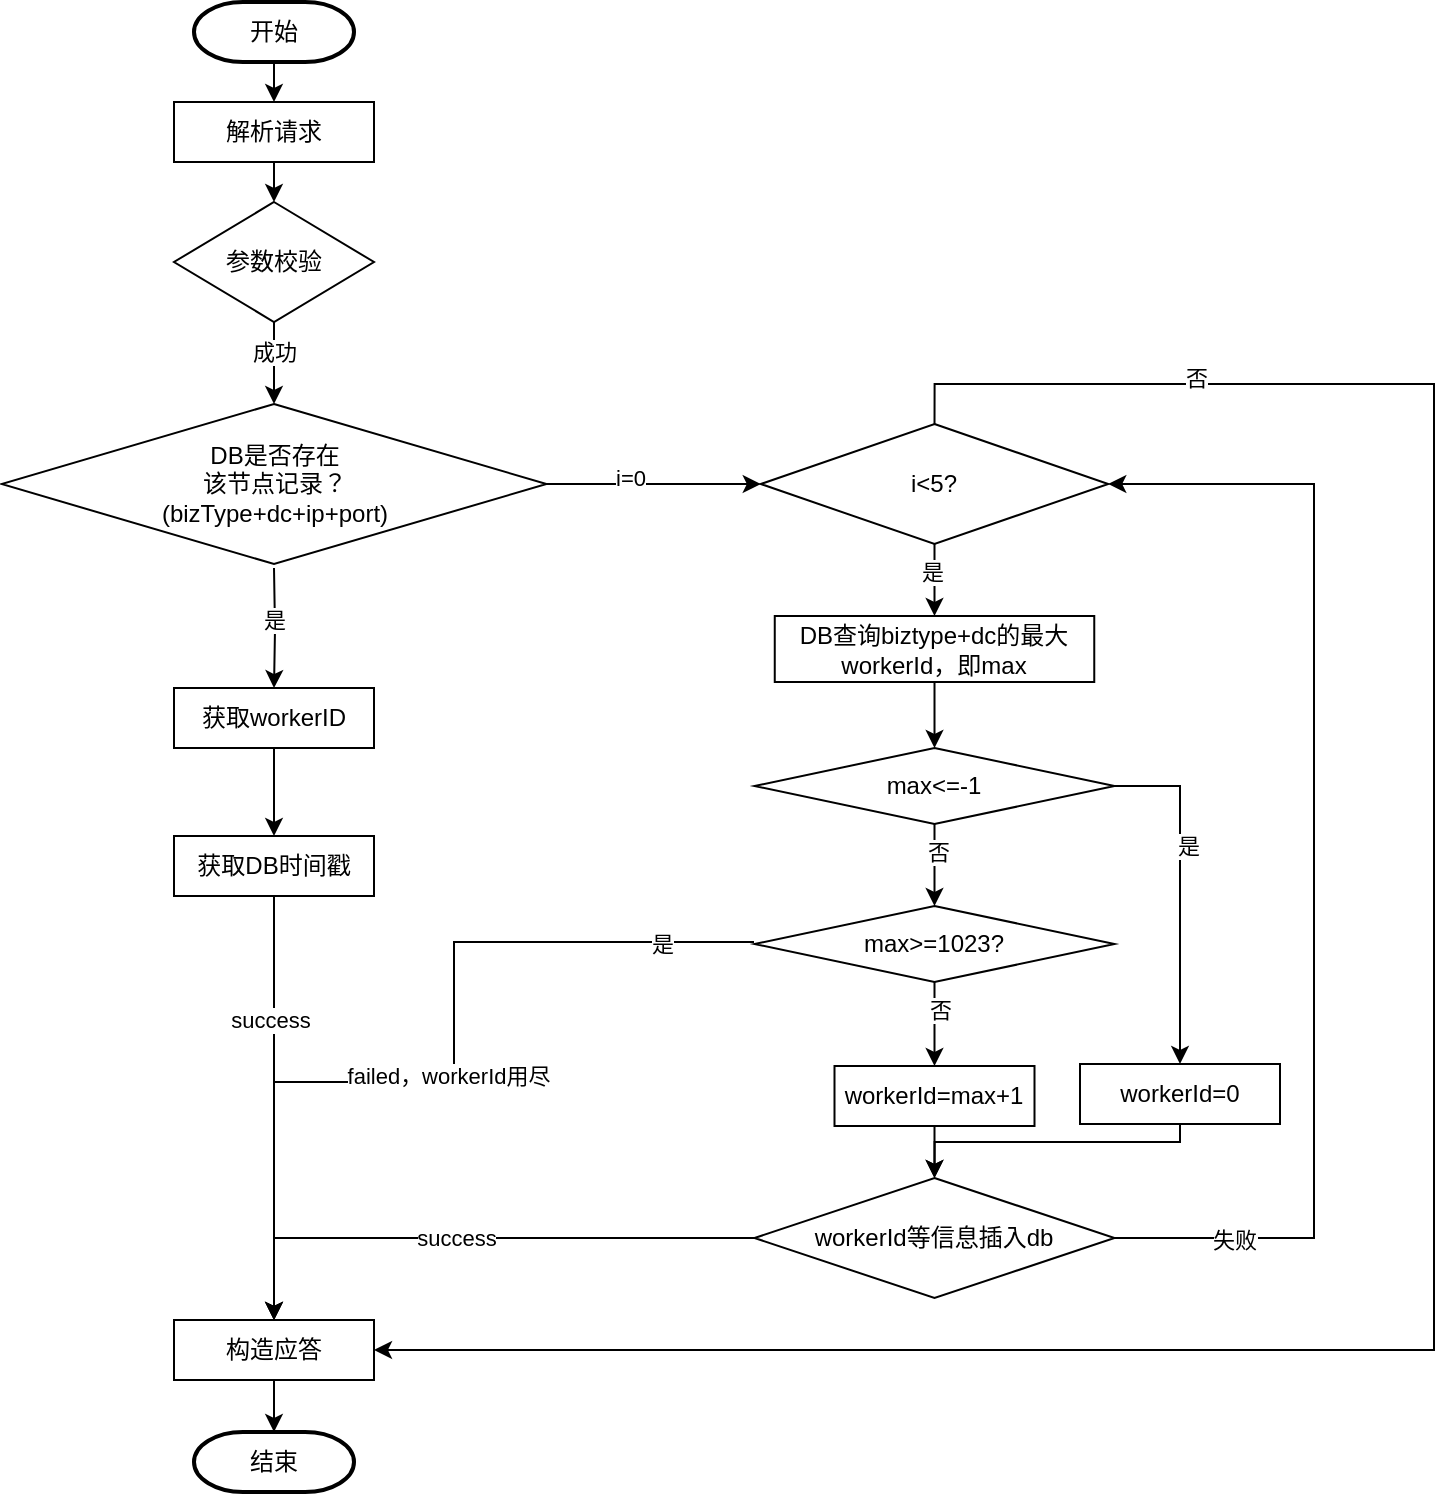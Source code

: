 <mxfile version="21.7.2" type="github">
  <diagram name="第 1 页" id="D2WBVVaoYGSbiSeDBP_E">
    <mxGraphModel dx="1590" dy="1249" grid="1" gridSize="10" guides="1" tooltips="1" connect="1" arrows="1" fold="1" page="1" pageScale="1" pageWidth="827" pageHeight="1169" math="0" shadow="0">
      <root>
        <mxCell id="0" />
        <mxCell id="1" parent="0" />
        <mxCell id="kB0--vNGY-SJTRcUnpSf-7" style="edgeStyle=orthogonalEdgeStyle;rounded=0;orthogonalLoop=1;jettySize=auto;html=1;exitX=0.5;exitY=1;exitDx=0;exitDy=0;exitPerimeter=0;entryX=0.5;entryY=0;entryDx=0;entryDy=0;" parent="1" source="kB0--vNGY-SJTRcUnpSf-1" target="kB0--vNGY-SJTRcUnpSf-2" edge="1">
          <mxGeometry relative="1" as="geometry" />
        </mxCell>
        <mxCell id="kB0--vNGY-SJTRcUnpSf-1" value="开始" style="strokeWidth=2;html=1;shape=mxgraph.flowchart.terminator;whiteSpace=wrap;" parent="1" vertex="1">
          <mxGeometry x="80" y="40" width="80" height="30" as="geometry" />
        </mxCell>
        <mxCell id="kB0--vNGY-SJTRcUnpSf-8" style="edgeStyle=orthogonalEdgeStyle;rounded=0;orthogonalLoop=1;jettySize=auto;html=1;exitX=0.5;exitY=1;exitDx=0;exitDy=0;entryX=0.5;entryY=0;entryDx=0;entryDy=0;" parent="1" source="kB0--vNGY-SJTRcUnpSf-2" target="kB0--vNGY-SJTRcUnpSf-4" edge="1">
          <mxGeometry relative="1" as="geometry" />
        </mxCell>
        <mxCell id="kB0--vNGY-SJTRcUnpSf-2" value="解析请求" style="rounded=0;whiteSpace=wrap;html=1;" parent="1" vertex="1">
          <mxGeometry x="70" y="90" width="100" height="30" as="geometry" />
        </mxCell>
        <mxCell id="kB0--vNGY-SJTRcUnpSf-9" style="edgeStyle=orthogonalEdgeStyle;rounded=0;orthogonalLoop=1;jettySize=auto;html=1;exitX=0.5;exitY=1;exitDx=0;exitDy=0;entryX=0.5;entryY=0;entryDx=0;entryDy=0;" parent="1" source="kB0--vNGY-SJTRcUnpSf-4" target="kB0--vNGY-SJTRcUnpSf-6" edge="1">
          <mxGeometry relative="1" as="geometry" />
        </mxCell>
        <mxCell id="n8zfWOy15WHfuoUj4xrJ-9" value="成功" style="edgeLabel;html=1;align=center;verticalAlign=middle;resizable=0;points=[];" parent="kB0--vNGY-SJTRcUnpSf-9" vertex="1" connectable="0">
          <mxGeometry x="-0.6" y="-2" relative="1" as="geometry">
            <mxPoint x="2" y="7" as="offset" />
          </mxGeometry>
        </mxCell>
        <mxCell id="kB0--vNGY-SJTRcUnpSf-4" value="参数校验" style="rhombus;whiteSpace=wrap;html=1;" parent="1" vertex="1">
          <mxGeometry x="70" y="140" width="100" height="60" as="geometry" />
        </mxCell>
        <mxCell id="n8zfWOy15WHfuoUj4xrJ-3" style="edgeStyle=orthogonalEdgeStyle;rounded=0;orthogonalLoop=1;jettySize=auto;html=1;exitX=0.5;exitY=1;exitDx=0;exitDy=0;entryX=0.5;entryY=0;entryDx=0;entryDy=0;" parent="1" target="n8zfWOy15WHfuoUj4xrJ-1" edge="1">
          <mxGeometry relative="1" as="geometry">
            <mxPoint x="120" y="323" as="sourcePoint" />
          </mxGeometry>
        </mxCell>
        <mxCell id="n8zfWOy15WHfuoUj4xrJ-17" value="是" style="edgeLabel;html=1;align=center;verticalAlign=middle;resizable=0;points=[];" parent="n8zfWOy15WHfuoUj4xrJ-3" vertex="1" connectable="0">
          <mxGeometry x="-0.035" y="2" relative="1" as="geometry">
            <mxPoint x="-3" y="-3" as="offset" />
          </mxGeometry>
        </mxCell>
        <mxCell id="9NZSGra978tFv661RWHR-22" style="edgeStyle=orthogonalEdgeStyle;rounded=0;orthogonalLoop=1;jettySize=auto;html=1;exitX=1;exitY=0.5;exitDx=0;exitDy=0;entryX=0;entryY=0.5;entryDx=0;entryDy=0;" edge="1" parent="1" source="kB0--vNGY-SJTRcUnpSf-6" target="9NZSGra978tFv661RWHR-21">
          <mxGeometry relative="1" as="geometry" />
        </mxCell>
        <mxCell id="9NZSGra978tFv661RWHR-23" value="i=0" style="edgeLabel;html=1;align=center;verticalAlign=middle;resizable=0;points=[];" vertex="1" connectable="0" parent="9NZSGra978tFv661RWHR-22">
          <mxGeometry x="-0.239" y="3" relative="1" as="geometry">
            <mxPoint as="offset" />
          </mxGeometry>
        </mxCell>
        <mxCell id="kB0--vNGY-SJTRcUnpSf-6" value="DB是否存在&lt;br&gt;该节点记录？&lt;br&gt;(bizType+dc+ip+port)" style="rhombus;whiteSpace=wrap;html=1;" parent="1" vertex="1">
          <mxGeometry x="-16.25" y="241" width="272.5" height="80" as="geometry" />
        </mxCell>
        <mxCell id="n8zfWOy15WHfuoUj4xrJ-4" style="edgeStyle=orthogonalEdgeStyle;rounded=0;orthogonalLoop=1;jettySize=auto;html=1;exitX=0.5;exitY=1;exitDx=0;exitDy=0;entryX=0.5;entryY=0;entryDx=0;entryDy=0;" parent="1" source="n8zfWOy15WHfuoUj4xrJ-1" target="n8zfWOy15WHfuoUj4xrJ-2" edge="1">
          <mxGeometry relative="1" as="geometry" />
        </mxCell>
        <mxCell id="n8zfWOy15WHfuoUj4xrJ-1" value="获取workerID" style="rounded=0;whiteSpace=wrap;html=1;" parent="1" vertex="1">
          <mxGeometry x="70" y="383" width="100" height="30" as="geometry" />
        </mxCell>
        <mxCell id="n8zfWOy15WHfuoUj4xrJ-2" value="获取DB时间戳" style="rounded=0;whiteSpace=wrap;html=1;" parent="1" vertex="1">
          <mxGeometry x="70" y="457" width="100" height="30" as="geometry" />
        </mxCell>
        <mxCell id="n8zfWOy15WHfuoUj4xrJ-5" value="结束" style="strokeWidth=2;html=1;shape=mxgraph.flowchart.terminator;whiteSpace=wrap;" parent="1" vertex="1">
          <mxGeometry x="80" y="755" width="80" height="30" as="geometry" />
        </mxCell>
        <mxCell id="n8zfWOy15WHfuoUj4xrJ-21" value="" style="edgeStyle=orthogonalEdgeStyle;rounded=0;orthogonalLoop=1;jettySize=auto;html=1;exitX=0.5;exitY=1;exitDx=0;exitDy=0;entryX=0.5;entryY=0;entryDx=0;entryDy=0;entryPerimeter=0;" parent="1" source="n8zfWOy15WHfuoUj4xrJ-2" target="n8zfWOy15WHfuoUj4xrJ-20" edge="1">
          <mxGeometry relative="1" as="geometry">
            <mxPoint x="120" y="444" as="sourcePoint" />
            <mxPoint x="120" y="524" as="targetPoint" />
          </mxGeometry>
        </mxCell>
        <mxCell id="9NZSGra978tFv661RWHR-8" value="success" style="edgeLabel;html=1;align=center;verticalAlign=middle;resizable=0;points=[];" vertex="1" connectable="0" parent="n8zfWOy15WHfuoUj4xrJ-21">
          <mxGeometry x="-0.417" y="-2" relative="1" as="geometry">
            <mxPoint as="offset" />
          </mxGeometry>
        </mxCell>
        <mxCell id="n8zfWOy15WHfuoUj4xrJ-22" style="edgeStyle=orthogonalEdgeStyle;rounded=0;orthogonalLoop=1;jettySize=auto;html=1;exitX=0.5;exitY=1;exitDx=0;exitDy=0;entryX=0.5;entryY=0;entryDx=0;entryDy=0;entryPerimeter=0;" parent="1" source="n8zfWOy15WHfuoUj4xrJ-20" target="n8zfWOy15WHfuoUj4xrJ-5" edge="1">
          <mxGeometry relative="1" as="geometry" />
        </mxCell>
        <mxCell id="n8zfWOy15WHfuoUj4xrJ-20" value="构造应答" style="rounded=0;whiteSpace=wrap;html=1;" parent="1" vertex="1">
          <mxGeometry x="70" y="699" width="100" height="30" as="geometry" />
        </mxCell>
        <mxCell id="9NZSGra978tFv661RWHR-16" style="edgeStyle=orthogonalEdgeStyle;rounded=0;orthogonalLoop=1;jettySize=auto;html=1;exitX=0.5;exitY=1;exitDx=0;exitDy=0;entryX=0.5;entryY=0;entryDx=0;entryDy=0;" edge="1" parent="1" source="9NZSGra978tFv661RWHR-2" target="9NZSGra978tFv661RWHR-15">
          <mxGeometry relative="1" as="geometry" />
        </mxCell>
        <mxCell id="9NZSGra978tFv661RWHR-2" value="workerId=max+1" style="rounded=0;whiteSpace=wrap;html=1;" vertex="1" parent="1">
          <mxGeometry x="400.25" y="572" width="100" height="30" as="geometry" />
        </mxCell>
        <mxCell id="9NZSGra978tFv661RWHR-6" style="edgeStyle=orthogonalEdgeStyle;rounded=0;orthogonalLoop=1;jettySize=auto;html=1;exitX=0.5;exitY=1;exitDx=0;exitDy=0;entryX=0.5;entryY=0;entryDx=0;entryDy=0;" edge="1" parent="1" source="9NZSGra978tFv661RWHR-3" target="9NZSGra978tFv661RWHR-2">
          <mxGeometry relative="1" as="geometry" />
        </mxCell>
        <mxCell id="9NZSGra978tFv661RWHR-7" value="否" style="edgeLabel;html=1;align=center;verticalAlign=middle;resizable=0;points=[];" vertex="1" connectable="0" parent="9NZSGra978tFv661RWHR-6">
          <mxGeometry x="-0.353" y="2" relative="1" as="geometry">
            <mxPoint as="offset" />
          </mxGeometry>
        </mxCell>
        <mxCell id="9NZSGra978tFv661RWHR-9" style="edgeStyle=orthogonalEdgeStyle;rounded=0;orthogonalLoop=1;jettySize=auto;html=1;entryX=0.5;entryY=0;entryDx=0;entryDy=0;" edge="1" parent="1" target="n8zfWOy15WHfuoUj4xrJ-20">
          <mxGeometry relative="1" as="geometry">
            <mxPoint x="360" y="510" as="sourcePoint" />
            <mxPoint x="120" y="620" as="targetPoint" />
            <Array as="points">
              <mxPoint x="360" y="510" />
              <mxPoint x="210" y="510" />
              <mxPoint x="210" y="580" />
              <mxPoint x="120" y="580" />
            </Array>
          </mxGeometry>
        </mxCell>
        <mxCell id="9NZSGra978tFv661RWHR-10" value="failed，workerId用尽" style="edgeLabel;html=1;align=center;verticalAlign=middle;resizable=0;points=[];" vertex="1" connectable="0" parent="9NZSGra978tFv661RWHR-9">
          <mxGeometry x="0.042" y="-3" relative="1" as="geometry">
            <mxPoint as="offset" />
          </mxGeometry>
        </mxCell>
        <mxCell id="9NZSGra978tFv661RWHR-38" value="是" style="edgeLabel;html=1;align=center;verticalAlign=middle;resizable=0;points=[];" vertex="1" connectable="0" parent="9NZSGra978tFv661RWHR-9">
          <mxGeometry x="-0.785" y="1" relative="1" as="geometry">
            <mxPoint as="offset" />
          </mxGeometry>
        </mxCell>
        <mxCell id="9NZSGra978tFv661RWHR-3" value="max&amp;gt;=1023?" style="rhombus;whiteSpace=wrap;html=1;" vertex="1" parent="1">
          <mxGeometry x="360.25" y="492" width="180" height="38" as="geometry" />
        </mxCell>
        <mxCell id="9NZSGra978tFv661RWHR-17" style="edgeStyle=orthogonalEdgeStyle;rounded=0;orthogonalLoop=1;jettySize=auto;html=1;exitX=0;exitY=0.5;exitDx=0;exitDy=0;entryX=0.5;entryY=0;entryDx=0;entryDy=0;" edge="1" parent="1" source="9NZSGra978tFv661RWHR-15" target="n8zfWOy15WHfuoUj4xrJ-20">
          <mxGeometry relative="1" as="geometry">
            <Array as="points">
              <mxPoint x="120" y="658" />
            </Array>
          </mxGeometry>
        </mxCell>
        <mxCell id="9NZSGra978tFv661RWHR-18" value="success" style="edgeLabel;html=1;align=center;verticalAlign=middle;resizable=0;points=[];" vertex="1" connectable="0" parent="9NZSGra978tFv661RWHR-17">
          <mxGeometry x="0.066" relative="1" as="geometry">
            <mxPoint as="offset" />
          </mxGeometry>
        </mxCell>
        <mxCell id="9NZSGra978tFv661RWHR-40" style="edgeStyle=orthogonalEdgeStyle;rounded=0;orthogonalLoop=1;jettySize=auto;html=1;exitX=1;exitY=0.5;exitDx=0;exitDy=0;entryX=1;entryY=0.5;entryDx=0;entryDy=0;" edge="1" parent="1" source="9NZSGra978tFv661RWHR-15" target="9NZSGra978tFv661RWHR-21">
          <mxGeometry relative="1" as="geometry">
            <Array as="points">
              <mxPoint x="640" y="658" />
              <mxPoint x="640" y="281" />
            </Array>
          </mxGeometry>
        </mxCell>
        <mxCell id="9NZSGra978tFv661RWHR-41" value="失败" style="edgeLabel;html=1;align=center;verticalAlign=middle;resizable=0;points=[];" vertex="1" connectable="0" parent="9NZSGra978tFv661RWHR-40">
          <mxGeometry x="-0.797" y="-1" relative="1" as="geometry">
            <mxPoint as="offset" />
          </mxGeometry>
        </mxCell>
        <mxCell id="9NZSGra978tFv661RWHR-15" value="workerId等信息插入db" style="rhombus;whiteSpace=wrap;html=1;" vertex="1" parent="1">
          <mxGeometry x="360.25" y="628" width="180" height="60" as="geometry" />
        </mxCell>
        <mxCell id="9NZSGra978tFv661RWHR-25" style="edgeStyle=orthogonalEdgeStyle;rounded=0;orthogonalLoop=1;jettySize=auto;html=1;exitX=0.5;exitY=1;exitDx=0;exitDy=0;entryX=0.5;entryY=0;entryDx=0;entryDy=0;" edge="1" parent="1" source="9NZSGra978tFv661RWHR-21">
          <mxGeometry relative="1" as="geometry">
            <mxPoint x="450.25" y="347" as="targetPoint" />
          </mxGeometry>
        </mxCell>
        <mxCell id="9NZSGra978tFv661RWHR-26" value="是" style="edgeLabel;html=1;align=center;verticalAlign=middle;resizable=0;points=[];" vertex="1" connectable="0" parent="9NZSGra978tFv661RWHR-25">
          <mxGeometry x="-0.25" y="-2" relative="1" as="geometry">
            <mxPoint as="offset" />
          </mxGeometry>
        </mxCell>
        <mxCell id="9NZSGra978tFv661RWHR-43" style="edgeStyle=orthogonalEdgeStyle;rounded=0;orthogonalLoop=1;jettySize=auto;html=1;exitX=0.5;exitY=0;exitDx=0;exitDy=0;entryX=1;entryY=0.5;entryDx=0;entryDy=0;" edge="1" parent="1" source="9NZSGra978tFv661RWHR-21" target="n8zfWOy15WHfuoUj4xrJ-20">
          <mxGeometry relative="1" as="geometry">
            <Array as="points">
              <mxPoint x="450" y="231" />
              <mxPoint x="700" y="231" />
              <mxPoint x="700" y="714" />
            </Array>
          </mxGeometry>
        </mxCell>
        <mxCell id="9NZSGra978tFv661RWHR-44" value="否" style="edgeLabel;html=1;align=center;verticalAlign=middle;resizable=0;points=[];" vertex="1" connectable="0" parent="9NZSGra978tFv661RWHR-43">
          <mxGeometry x="-0.765" y="3" relative="1" as="geometry">
            <mxPoint as="offset" />
          </mxGeometry>
        </mxCell>
        <mxCell id="9NZSGra978tFv661RWHR-21" value="i&amp;lt;5?" style="rhombus;whiteSpace=wrap;html=1;" vertex="1" parent="1">
          <mxGeometry x="363.38" y="251" width="173.75" height="60" as="geometry" />
        </mxCell>
        <mxCell id="9NZSGra978tFv661RWHR-32" style="edgeStyle=orthogonalEdgeStyle;rounded=0;orthogonalLoop=1;jettySize=auto;html=1;exitX=0.5;exitY=1;exitDx=0;exitDy=0;entryX=0.5;entryY=0;entryDx=0;entryDy=0;" edge="1" parent="1" source="9NZSGra978tFv661RWHR-27" target="9NZSGra978tFv661RWHR-29">
          <mxGeometry relative="1" as="geometry" />
        </mxCell>
        <mxCell id="9NZSGra978tFv661RWHR-27" value="DB查询biztype+dc的最大workerId，即max" style="rounded=0;whiteSpace=wrap;html=1;" vertex="1" parent="1">
          <mxGeometry x="370.38" y="347" width="159.75" height="33" as="geometry" />
        </mxCell>
        <mxCell id="9NZSGra978tFv661RWHR-33" style="edgeStyle=orthogonalEdgeStyle;rounded=0;orthogonalLoop=1;jettySize=auto;html=1;exitX=1;exitY=0.5;exitDx=0;exitDy=0;entryX=0.5;entryY=0;entryDx=0;entryDy=0;" edge="1" parent="1" source="9NZSGra978tFv661RWHR-29" target="9NZSGra978tFv661RWHR-31">
          <mxGeometry relative="1" as="geometry" />
        </mxCell>
        <mxCell id="9NZSGra978tFv661RWHR-36" value="是" style="edgeLabel;html=1;align=center;verticalAlign=middle;resizable=0;points=[];" vertex="1" connectable="0" parent="9NZSGra978tFv661RWHR-33">
          <mxGeometry x="-0.279" y="4" relative="1" as="geometry">
            <mxPoint as="offset" />
          </mxGeometry>
        </mxCell>
        <mxCell id="9NZSGra978tFv661RWHR-34" style="edgeStyle=orthogonalEdgeStyle;rounded=0;orthogonalLoop=1;jettySize=auto;html=1;exitX=0.5;exitY=1;exitDx=0;exitDy=0;entryX=0.5;entryY=0;entryDx=0;entryDy=0;" edge="1" parent="1" source="9NZSGra978tFv661RWHR-29" target="9NZSGra978tFv661RWHR-3">
          <mxGeometry relative="1" as="geometry" />
        </mxCell>
        <mxCell id="9NZSGra978tFv661RWHR-35" value="否" style="edgeLabel;html=1;align=center;verticalAlign=middle;resizable=0;points=[];" vertex="1" connectable="0" parent="9NZSGra978tFv661RWHR-34">
          <mxGeometry x="-0.333" y="1" relative="1" as="geometry">
            <mxPoint as="offset" />
          </mxGeometry>
        </mxCell>
        <mxCell id="9NZSGra978tFv661RWHR-29" value="max&amp;lt;=-1" style="rhombus;whiteSpace=wrap;html=1;" vertex="1" parent="1">
          <mxGeometry x="360.26" y="413" width="180" height="38" as="geometry" />
        </mxCell>
        <mxCell id="9NZSGra978tFv661RWHR-39" style="edgeStyle=orthogonalEdgeStyle;rounded=0;orthogonalLoop=1;jettySize=auto;html=1;exitX=0.5;exitY=1;exitDx=0;exitDy=0;entryX=0.5;entryY=0;entryDx=0;entryDy=0;" edge="1" parent="1" source="9NZSGra978tFv661RWHR-31" target="9NZSGra978tFv661RWHR-15">
          <mxGeometry relative="1" as="geometry">
            <Array as="points">
              <mxPoint x="573" y="610" />
              <mxPoint x="450" y="610" />
            </Array>
          </mxGeometry>
        </mxCell>
        <mxCell id="9NZSGra978tFv661RWHR-31" value="workerId=0" style="rounded=0;whiteSpace=wrap;html=1;" vertex="1" parent="1">
          <mxGeometry x="523" y="571" width="100" height="30" as="geometry" />
        </mxCell>
      </root>
    </mxGraphModel>
  </diagram>
</mxfile>
